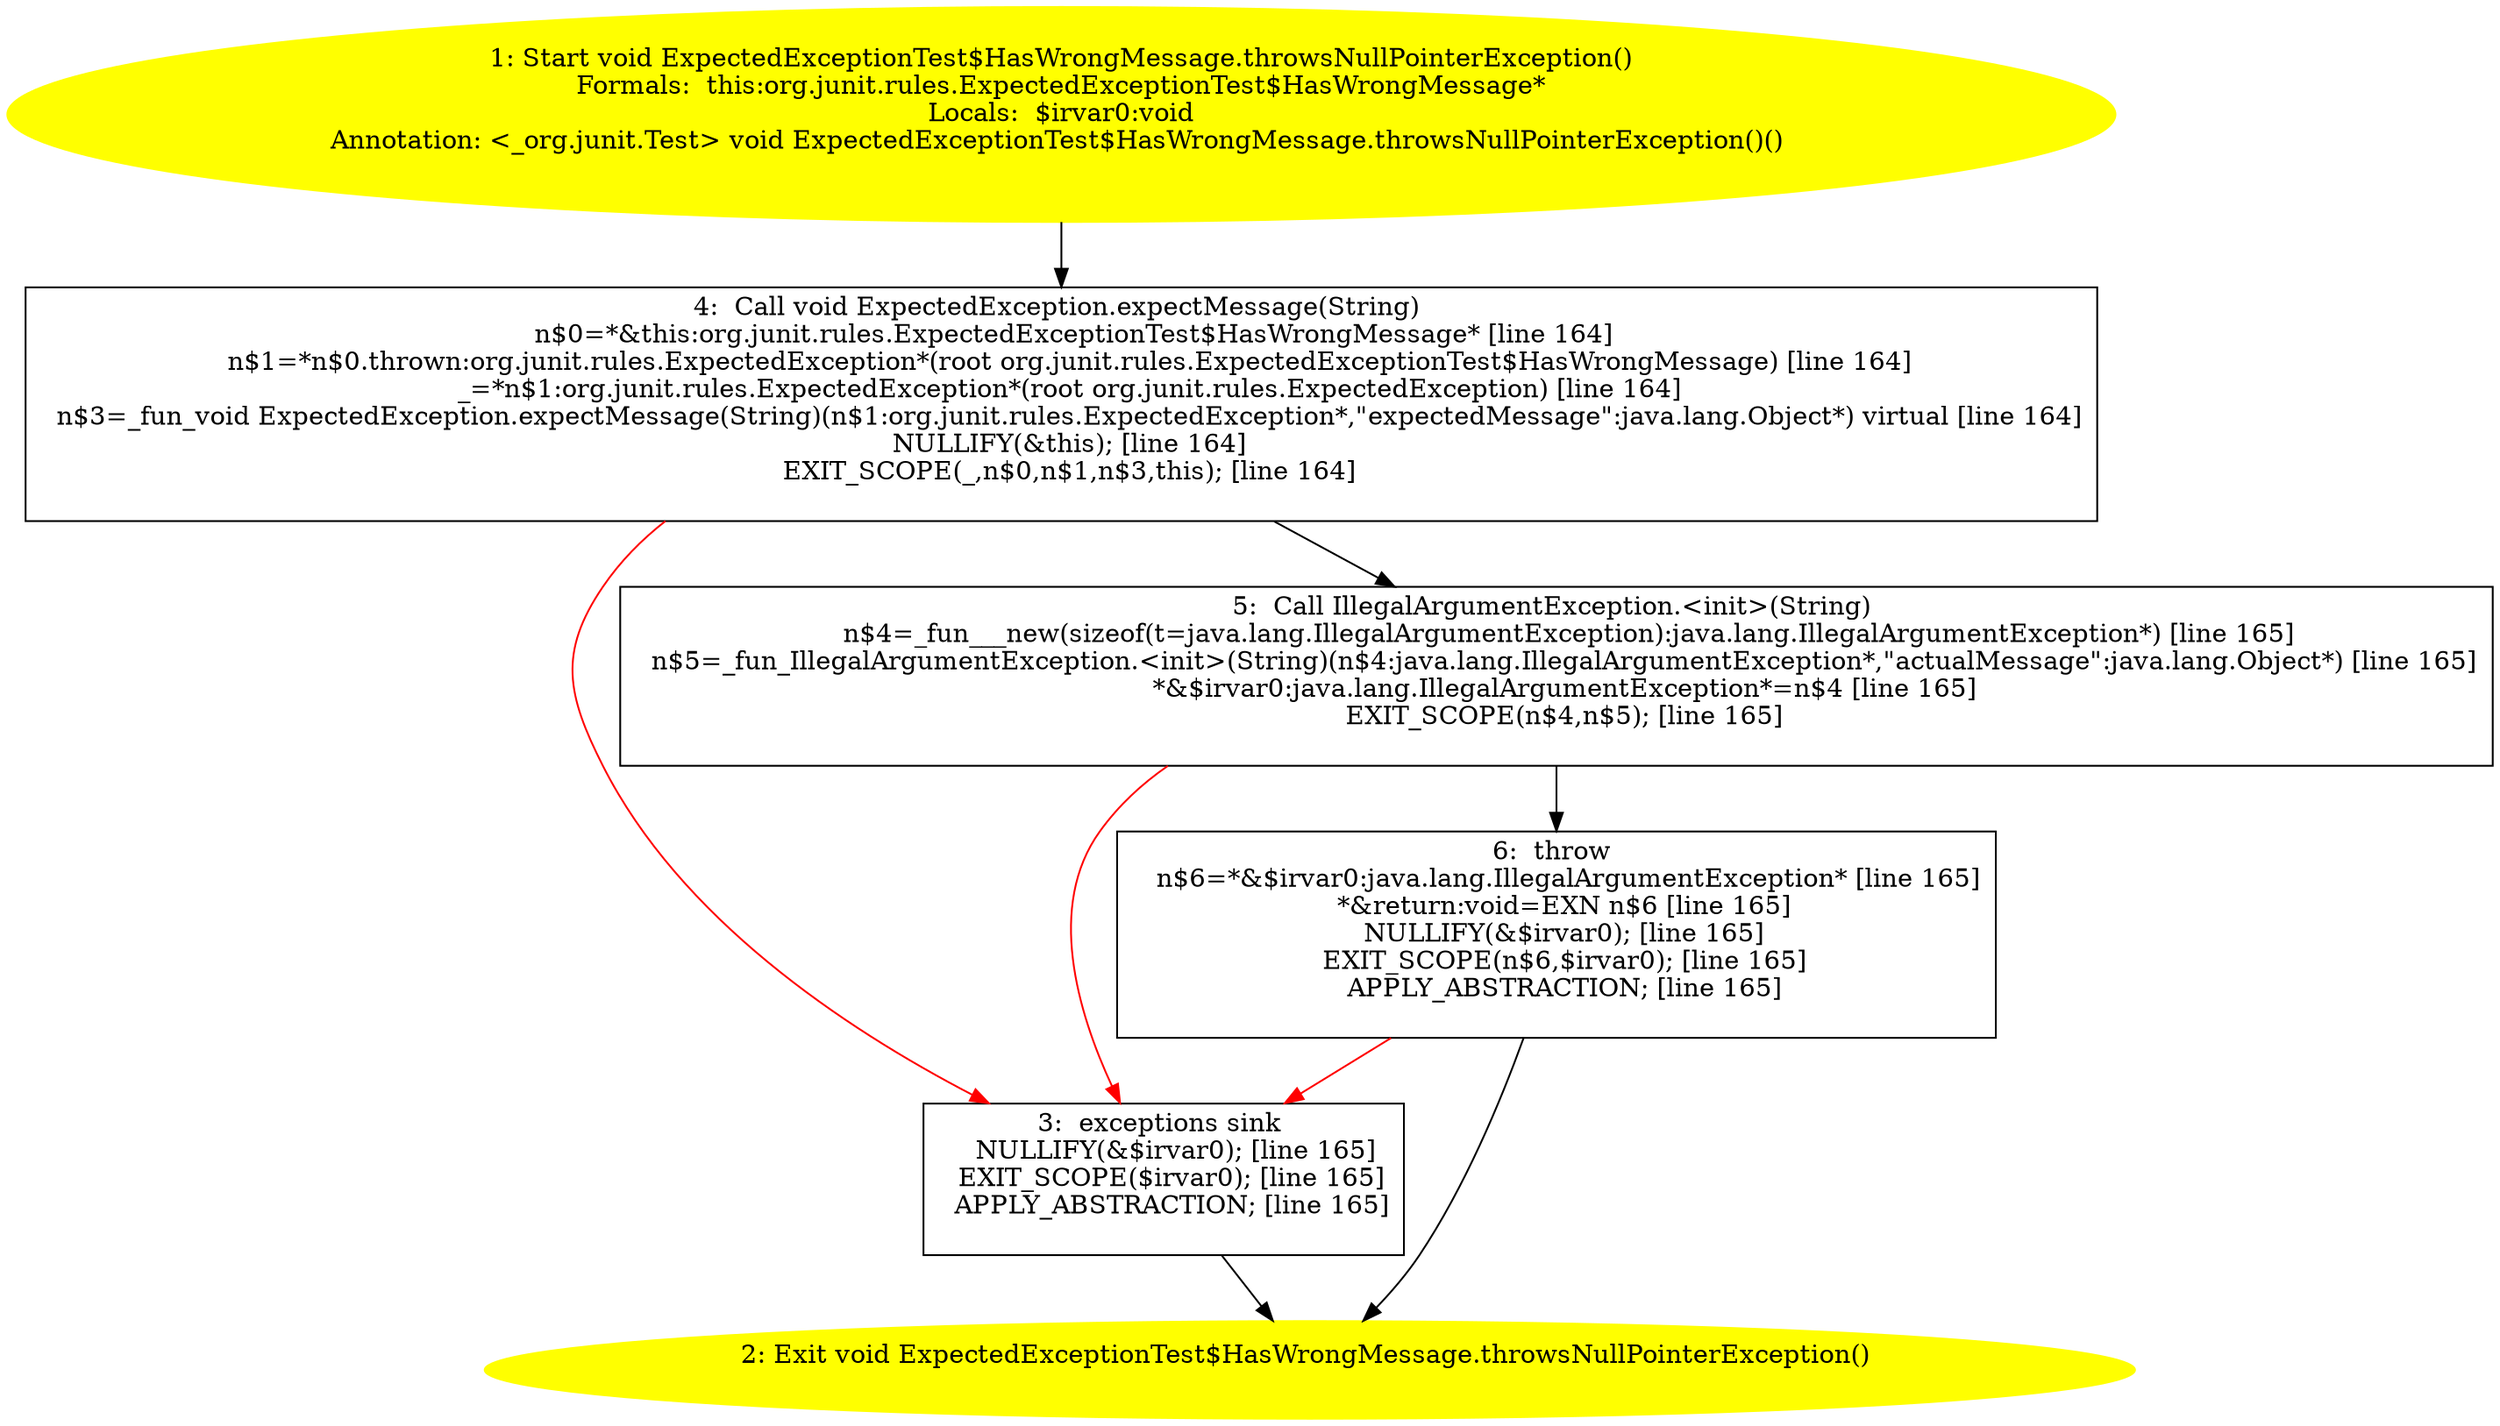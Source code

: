 /* @generated */
digraph cfg {
"org.junit.rules.ExpectedExceptionTest$HasWrongMessage.throwsNullPointerException():void.93716c0aa1b4b57b13baf53ebf2aacc6_1" [label="1: Start void ExpectedExceptionTest$HasWrongMessage.throwsNullPointerException()\nFormals:  this:org.junit.rules.ExpectedExceptionTest$HasWrongMessage*\nLocals:  $irvar0:void\nAnnotation: <_org.junit.Test> void ExpectedExceptionTest$HasWrongMessage.throwsNullPointerException()() \n  " color=yellow style=filled]
	

	 "org.junit.rules.ExpectedExceptionTest$HasWrongMessage.throwsNullPointerException():void.93716c0aa1b4b57b13baf53ebf2aacc6_1" -> "org.junit.rules.ExpectedExceptionTest$HasWrongMessage.throwsNullPointerException():void.93716c0aa1b4b57b13baf53ebf2aacc6_4" ;
"org.junit.rules.ExpectedExceptionTest$HasWrongMessage.throwsNullPointerException():void.93716c0aa1b4b57b13baf53ebf2aacc6_2" [label="2: Exit void ExpectedExceptionTest$HasWrongMessage.throwsNullPointerException() \n  " color=yellow style=filled]
	

"org.junit.rules.ExpectedExceptionTest$HasWrongMessage.throwsNullPointerException():void.93716c0aa1b4b57b13baf53ebf2aacc6_3" [label="3:  exceptions sink \n   NULLIFY(&$irvar0); [line 165]\n  EXIT_SCOPE($irvar0); [line 165]\n  APPLY_ABSTRACTION; [line 165]\n " shape="box"]
	

	 "org.junit.rules.ExpectedExceptionTest$HasWrongMessage.throwsNullPointerException():void.93716c0aa1b4b57b13baf53ebf2aacc6_3" -> "org.junit.rules.ExpectedExceptionTest$HasWrongMessage.throwsNullPointerException():void.93716c0aa1b4b57b13baf53ebf2aacc6_2" ;
"org.junit.rules.ExpectedExceptionTest$HasWrongMessage.throwsNullPointerException():void.93716c0aa1b4b57b13baf53ebf2aacc6_4" [label="4:  Call void ExpectedException.expectMessage(String) \n   n$0=*&this:org.junit.rules.ExpectedExceptionTest$HasWrongMessage* [line 164]\n  n$1=*n$0.thrown:org.junit.rules.ExpectedException*(root org.junit.rules.ExpectedExceptionTest$HasWrongMessage) [line 164]\n  _=*n$1:org.junit.rules.ExpectedException*(root org.junit.rules.ExpectedException) [line 164]\n  n$3=_fun_void ExpectedException.expectMessage(String)(n$1:org.junit.rules.ExpectedException*,\"expectedMessage\":java.lang.Object*) virtual [line 164]\n  NULLIFY(&this); [line 164]\n  EXIT_SCOPE(_,n$0,n$1,n$3,this); [line 164]\n " shape="box"]
	

	 "org.junit.rules.ExpectedExceptionTest$HasWrongMessage.throwsNullPointerException():void.93716c0aa1b4b57b13baf53ebf2aacc6_4" -> "org.junit.rules.ExpectedExceptionTest$HasWrongMessage.throwsNullPointerException():void.93716c0aa1b4b57b13baf53ebf2aacc6_5" ;
	 "org.junit.rules.ExpectedExceptionTest$HasWrongMessage.throwsNullPointerException():void.93716c0aa1b4b57b13baf53ebf2aacc6_4" -> "org.junit.rules.ExpectedExceptionTest$HasWrongMessage.throwsNullPointerException():void.93716c0aa1b4b57b13baf53ebf2aacc6_3" [color="red" ];
"org.junit.rules.ExpectedExceptionTest$HasWrongMessage.throwsNullPointerException():void.93716c0aa1b4b57b13baf53ebf2aacc6_5" [label="5:  Call IllegalArgumentException.<init>(String) \n   n$4=_fun___new(sizeof(t=java.lang.IllegalArgumentException):java.lang.IllegalArgumentException*) [line 165]\n  n$5=_fun_IllegalArgumentException.<init>(String)(n$4:java.lang.IllegalArgumentException*,\"actualMessage\":java.lang.Object*) [line 165]\n  *&$irvar0:java.lang.IllegalArgumentException*=n$4 [line 165]\n  EXIT_SCOPE(n$4,n$5); [line 165]\n " shape="box"]
	

	 "org.junit.rules.ExpectedExceptionTest$HasWrongMessage.throwsNullPointerException():void.93716c0aa1b4b57b13baf53ebf2aacc6_5" -> "org.junit.rules.ExpectedExceptionTest$HasWrongMessage.throwsNullPointerException():void.93716c0aa1b4b57b13baf53ebf2aacc6_6" ;
	 "org.junit.rules.ExpectedExceptionTest$HasWrongMessage.throwsNullPointerException():void.93716c0aa1b4b57b13baf53ebf2aacc6_5" -> "org.junit.rules.ExpectedExceptionTest$HasWrongMessage.throwsNullPointerException():void.93716c0aa1b4b57b13baf53ebf2aacc6_3" [color="red" ];
"org.junit.rules.ExpectedExceptionTest$HasWrongMessage.throwsNullPointerException():void.93716c0aa1b4b57b13baf53ebf2aacc6_6" [label="6:  throw \n   n$6=*&$irvar0:java.lang.IllegalArgumentException* [line 165]\n  *&return:void=EXN n$6 [line 165]\n  NULLIFY(&$irvar0); [line 165]\n  EXIT_SCOPE(n$6,$irvar0); [line 165]\n  APPLY_ABSTRACTION; [line 165]\n " shape="box"]
	

	 "org.junit.rules.ExpectedExceptionTest$HasWrongMessage.throwsNullPointerException():void.93716c0aa1b4b57b13baf53ebf2aacc6_6" -> "org.junit.rules.ExpectedExceptionTest$HasWrongMessage.throwsNullPointerException():void.93716c0aa1b4b57b13baf53ebf2aacc6_2" ;
	 "org.junit.rules.ExpectedExceptionTest$HasWrongMessage.throwsNullPointerException():void.93716c0aa1b4b57b13baf53ebf2aacc6_6" -> "org.junit.rules.ExpectedExceptionTest$HasWrongMessage.throwsNullPointerException():void.93716c0aa1b4b57b13baf53ebf2aacc6_3" [color="red" ];
}
